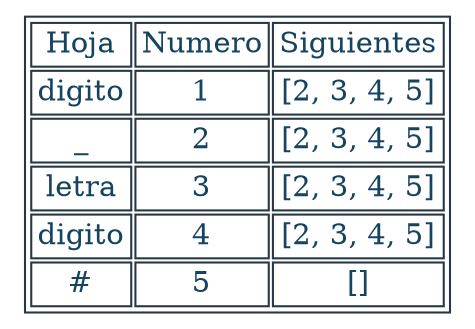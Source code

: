 digraph T {
aHtmlTable [
   shape=plaintext
   color="#283747" fontcolor="#154360" label=<

   <table border='1' cellborder='1'>
   <tr>
      <td>Hoja</td>
      <td>Numero</td>
      <td>Siguientes</td>
   </tr>	<tr><td>digito</td><td>1</td><td>[2, 3, 4, 5]</td></tr>
	<tr><td>_</td><td>2</td><td>[2, 3, 4, 5]</td></tr>
	<tr><td>letra</td><td>3</td><td>[2, 3, 4, 5]</td></tr>
	<tr><td>digito</td><td>4</td><td>[2, 3, 4, 5]</td></tr>
	<tr><td>#</td><td>5</td><td>[]</td></tr>
</table>

   >]; 

}